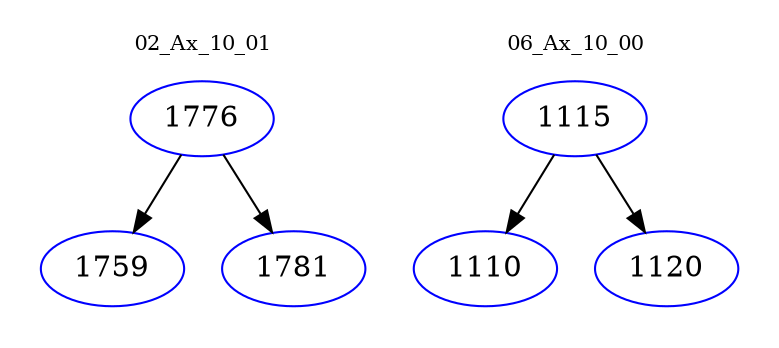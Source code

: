 digraph{
subgraph cluster_0 {
color = white
label = "02_Ax_10_01";
fontsize=10;
T0_1776 [label="1776", color="blue"]
T0_1776 -> T0_1759 [color="black"]
T0_1759 [label="1759", color="blue"]
T0_1776 -> T0_1781 [color="black"]
T0_1781 [label="1781", color="blue"]
}
subgraph cluster_1 {
color = white
label = "06_Ax_10_00";
fontsize=10;
T1_1115 [label="1115", color="blue"]
T1_1115 -> T1_1110 [color="black"]
T1_1110 [label="1110", color="blue"]
T1_1115 -> T1_1120 [color="black"]
T1_1120 [label="1120", color="blue"]
}
}
